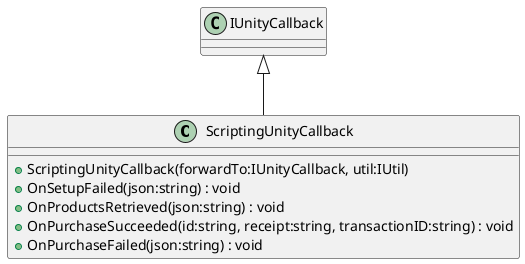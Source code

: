 @startuml
class ScriptingUnityCallback {
    + ScriptingUnityCallback(forwardTo:IUnityCallback, util:IUtil)
    + OnSetupFailed(json:string) : void
    + OnProductsRetrieved(json:string) : void
    + OnPurchaseSucceeded(id:string, receipt:string, transactionID:string) : void
    + OnPurchaseFailed(json:string) : void
}
IUnityCallback <|-- ScriptingUnityCallback
@enduml
